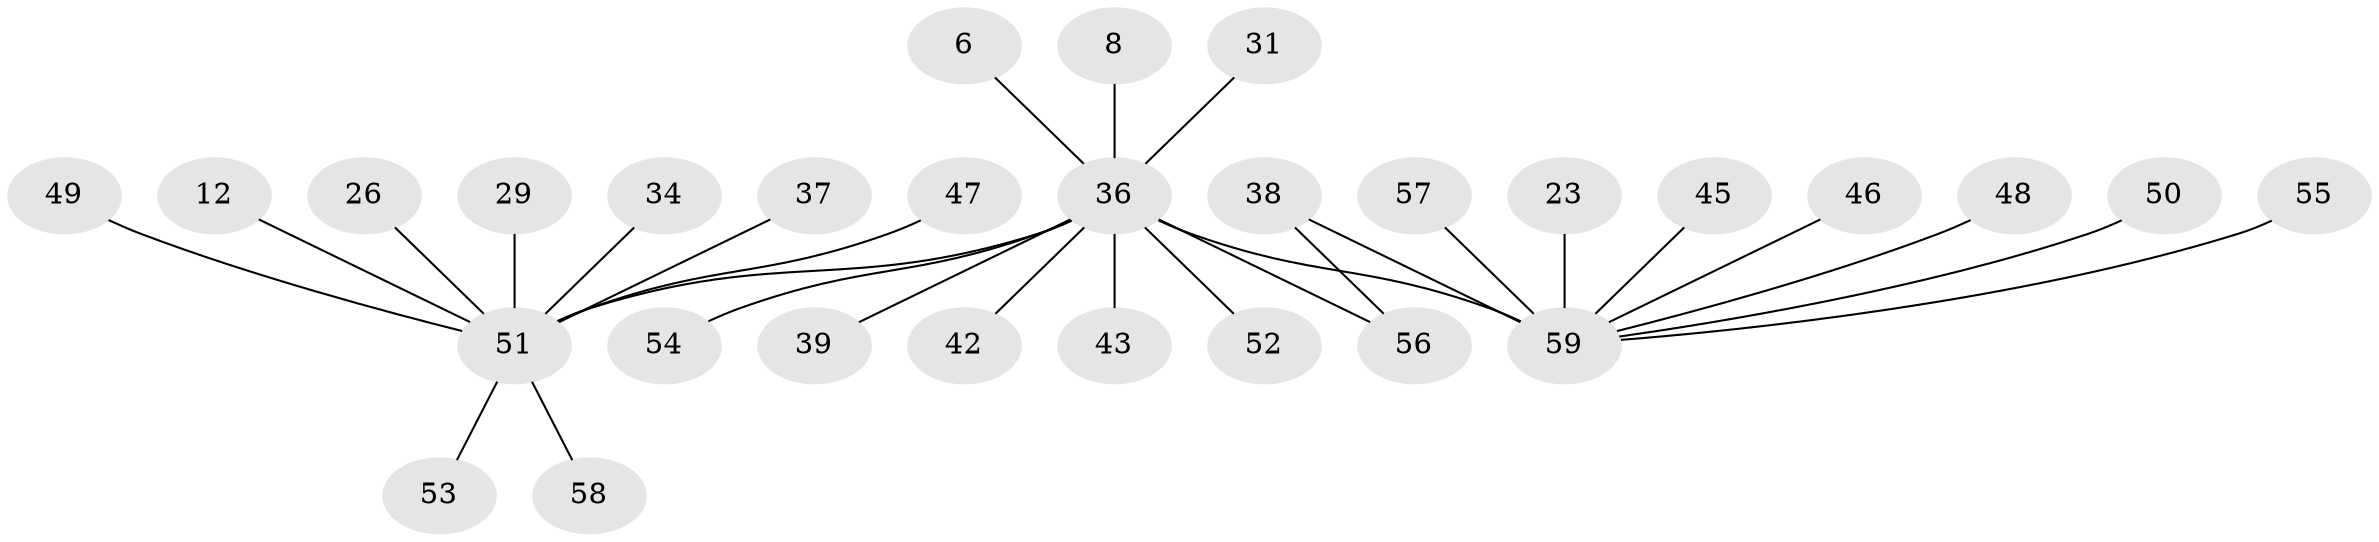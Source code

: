 // original degree distribution, {10: 0.01694915254237288, 14: 0.01694915254237288, 1: 0.559322033898305, 2: 0.22033898305084745, 5: 0.06779661016949153, 4: 0.03389830508474576, 3: 0.06779661016949153, 7: 0.01694915254237288}
// Generated by graph-tools (version 1.1) at 2025/47/03/09/25 04:47:42]
// undirected, 29 vertices, 29 edges
graph export_dot {
graph [start="1"]
  node [color=gray90,style=filled];
  6;
  8;
  12;
  23;
  26 [super="+15"];
  29;
  31;
  34;
  36 [super="+4+5"];
  37;
  38 [super="+25+30"];
  39;
  42;
  43;
  45;
  46;
  47 [super="+44"];
  48;
  49 [super="+18"];
  50 [super="+9+19+27+28"];
  51 [super="+32+10+7"];
  52 [super="+24"];
  53;
  54;
  55;
  56 [super="+17+21+41+35"];
  57;
  58;
  59 [super="+14+20+40+33"];
  6 -- 36;
  8 -- 36;
  12 -- 51;
  23 -- 59;
  26 -- 51;
  29 -- 51;
  31 -- 36;
  34 -- 51;
  36 -- 39;
  36 -- 42;
  36 -- 54;
  36 -- 43;
  36 -- 51 [weight=2];
  36 -- 56;
  36 -- 59 [weight=4];
  36 -- 52;
  37 -- 51;
  38 -- 59 [weight=2];
  38 -- 56;
  45 -- 59;
  46 -- 59;
  47 -- 51;
  48 -- 59;
  49 -- 51;
  50 -- 59;
  51 -- 58;
  51 -- 53;
  55 -- 59;
  57 -- 59;
}
